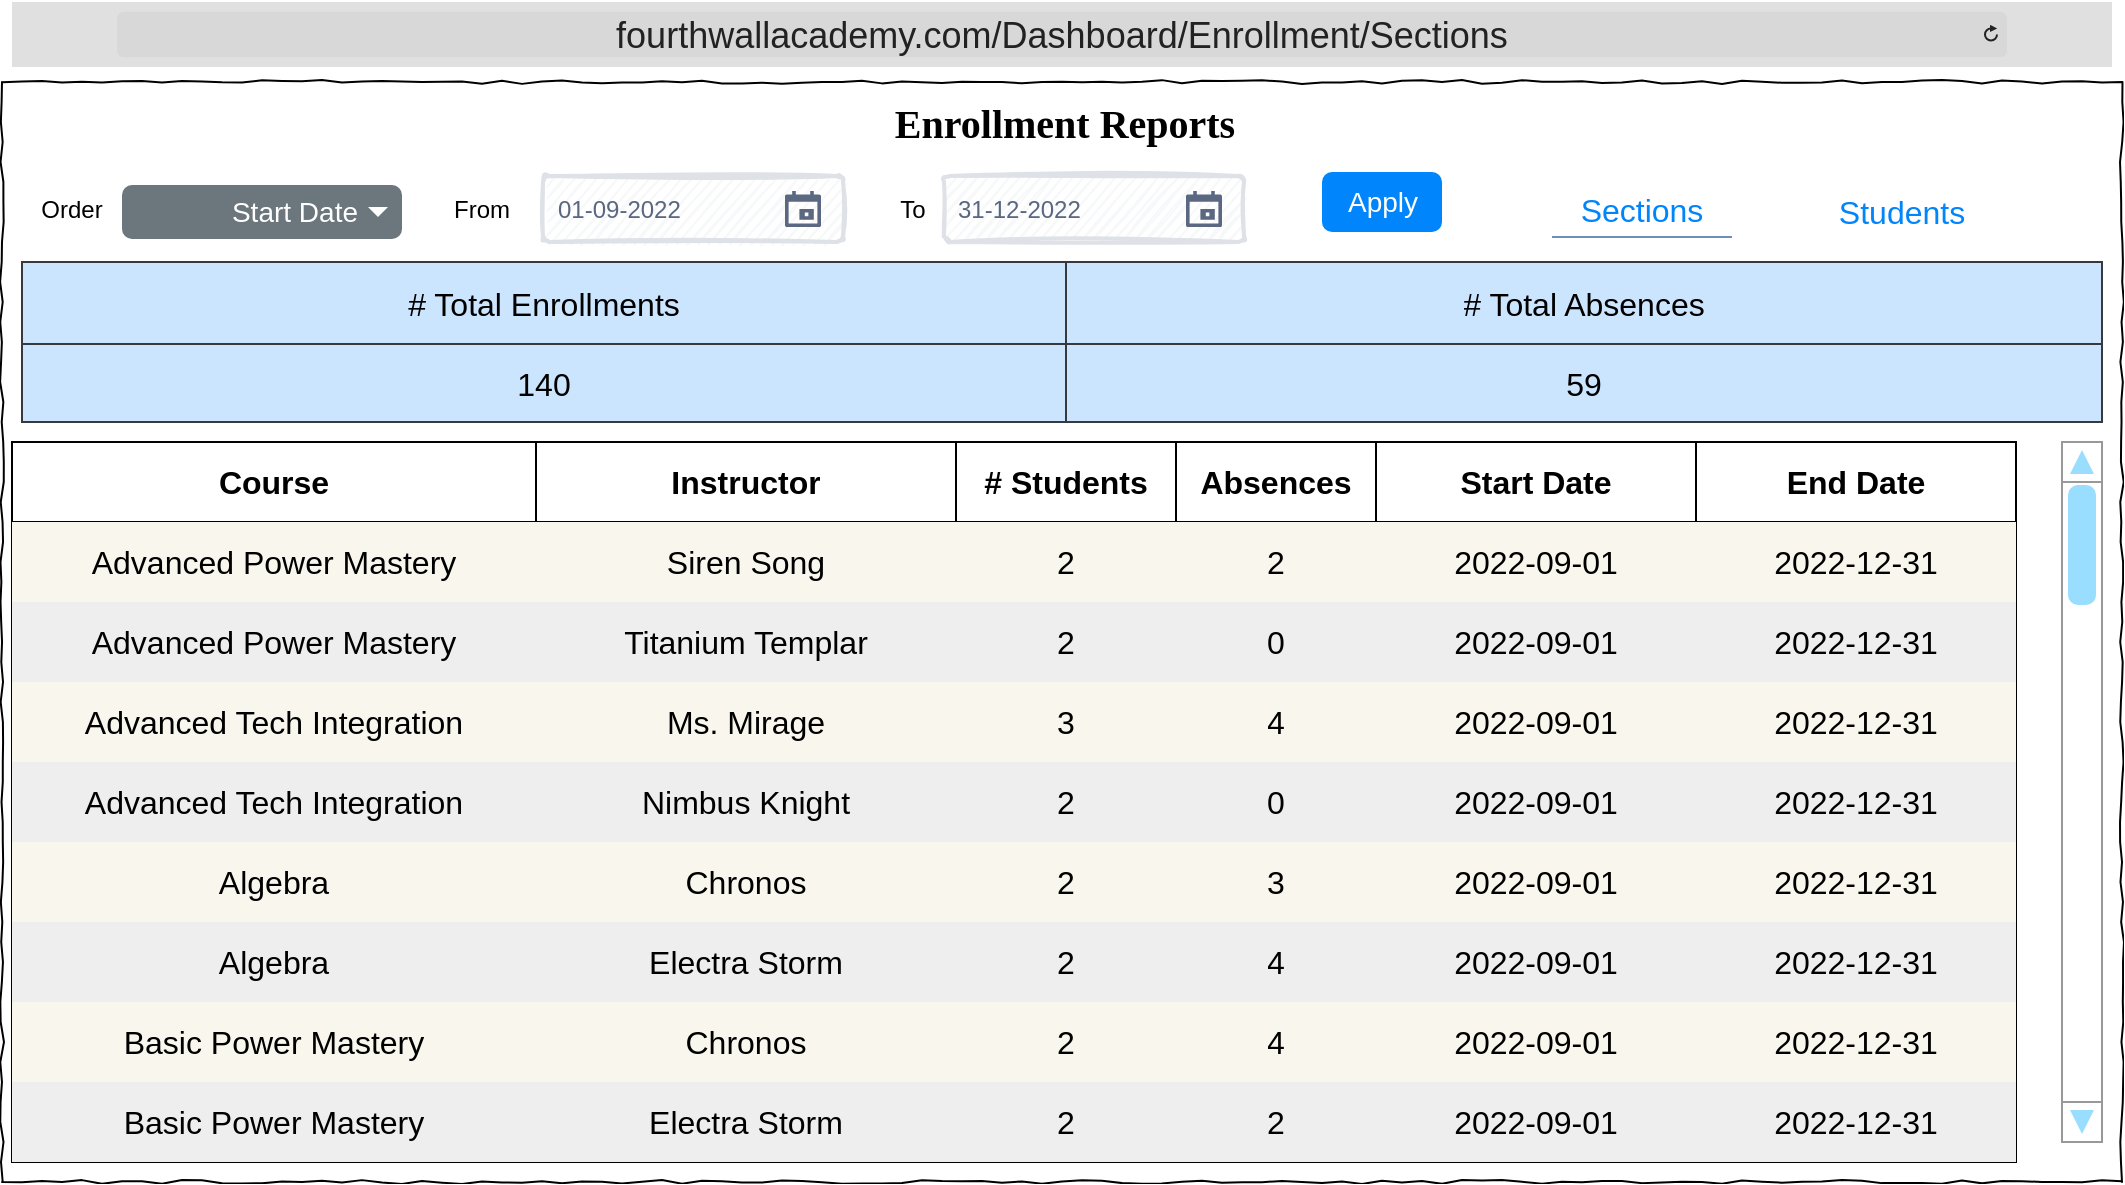 <mxfile version="26.0.2" pages="2">
  <diagram name="Page-1" id="03018318-947c-dd8e-b7a3-06fadd420f32">
    <mxGraphModel dx="3354" dy="1258" grid="1" gridSize="10" guides="1" tooltips="1" connect="1" arrows="1" fold="1" page="1" pageScale="1" pageWidth="1100" pageHeight="850" background="none" math="0" shadow="0">
      <root>
        <mxCell id="0" />
        <mxCell id="1" parent="0" />
        <mxCell id="677b7b8949515195-1" value="" style="whiteSpace=wrap;html=1;rounded=0;shadow=0;labelBackgroundColor=none;strokeColor=#000000;strokeWidth=1;fillColor=none;fontFamily=Verdana;fontSize=12;fontColor=#000000;align=center;comic=1;" parent="1" vertex="1">
          <mxGeometry x="20" y="50" width="1060" height="550" as="geometry" />
        </mxCell>
        <mxCell id="3aGJddo-5EH4ExrnTLLF-4" value="&lt;font face=&quot;Tahoma&quot; style=&quot;font-size: 20px;&quot;&gt;Enrollment Reports&lt;/font&gt;" style="text;strokeColor=none;fillColor=none;html=1;fontSize=24;fontStyle=1;verticalAlign=middle;align=center;" parent="1" vertex="1">
          <mxGeometry x="440.5" y="50" width="220" height="40" as="geometry" />
        </mxCell>
        <mxCell id="b_-qBEc8-tPpr0zeS2S6-1" value="&lt;font style=&quot;font-size: 18px;&quot;&gt;fourthwallacademy.com/Dashboard/Enrollment/Sections&lt;/font&gt;" style="html=1;strokeWidth=1;shadow=0;dashed=0;shape=mxgraph.ios7ui.url;fillColor=#e0e0e0;strokeColor=#c0c0c0;buttonText=;strokeColor2=#222222;fontColor=#222222;fontSize=8;spacingTop=2;align=center;whiteSpace=wrap;" parent="1" vertex="1">
          <mxGeometry x="25" y="10" width="1050" height="32.5" as="geometry" />
        </mxCell>
        <mxCell id="ZwHE_Ob0DUc1sspuv7PX-6" value="Apply" style="html=1;shadow=0;dashed=0;shape=mxgraph.bootstrap.rrect;rSize=5;fillColor=#0085FC;strokeColor=none;align=center;spacing=15;fontSize=14;fontColor=#ffffff;sketch=0;" parent="1" vertex="1">
          <mxGeometry x="680" y="95" width="60" height="30" as="geometry" />
        </mxCell>
        <mxCell id="ZwHE_Ob0DUc1sspuv7PX-15" value="Order" style="text;html=1;align=center;verticalAlign=middle;whiteSpace=wrap;rounded=0;" parent="1" vertex="1">
          <mxGeometry x="25" y="98.5" width="60" height="30" as="geometry" />
        </mxCell>
        <mxCell id="ZwHE_Ob0DUc1sspuv7PX-16" value="Start Date" style="html=1;shadow=0;dashed=0;shape=mxgraph.bootstrap.rrect;rSize=5;strokeColor=none;strokeWidth=1;fillColor=#6C767D;fontColor=#ffffff;whiteSpace=wrap;align=right;verticalAlign=middle;fontStyle=0;fontSize=14;spacingRight=20;" parent="1" vertex="1">
          <mxGeometry x="80" y="101.5" width="140" height="27" as="geometry" />
        </mxCell>
        <mxCell id="ZwHE_Ob0DUc1sspuv7PX-17" value="" style="shape=triangle;direction=south;fillColor=#ffffff;strokeColor=none;perimeter=none;" parent="ZwHE_Ob0DUc1sspuv7PX-16" vertex="1">
          <mxGeometry x="1" y="0.5" width="10" height="5" relative="1" as="geometry">
            <mxPoint x="-17" y="-2.5" as="offset" />
          </mxGeometry>
        </mxCell>
        <mxCell id="MvRHuvZ1edDw_HGWbF9z-1" value="" style="shape=table;startSize=0;container=1;collapsible=0;childLayout=tableLayout;fontSize=16;" parent="1" vertex="1">
          <mxGeometry x="25" y="230" width="1002" height="360" as="geometry" />
        </mxCell>
        <mxCell id="MvRHuvZ1edDw_HGWbF9z-2" value="" style="shape=tableRow;horizontal=0;startSize=0;swimlaneHead=0;swimlaneBody=0;strokeColor=inherit;top=0;left=0;bottom=0;right=0;collapsible=0;dropTarget=0;fillColor=none;points=[[0,0.5],[1,0.5]];portConstraint=eastwest;fontSize=16;" parent="MvRHuvZ1edDw_HGWbF9z-1" vertex="1">
          <mxGeometry width="1002" height="40" as="geometry" />
        </mxCell>
        <mxCell id="MvRHuvZ1edDw_HGWbF9z-3" value="&lt;b&gt;Course&lt;/b&gt;" style="shape=partialRectangle;html=1;whiteSpace=wrap;connectable=0;strokeColor=inherit;overflow=hidden;fillColor=none;top=0;left=0;bottom=0;right=0;pointerEvents=1;fontSize=16;" parent="MvRHuvZ1edDw_HGWbF9z-2" vertex="1">
          <mxGeometry width="262" height="40" as="geometry">
            <mxRectangle width="262" height="40" as="alternateBounds" />
          </mxGeometry>
        </mxCell>
        <mxCell id="MvRHuvZ1edDw_HGWbF9z-4" value="&lt;b&gt;Instructor&lt;/b&gt;" style="shape=partialRectangle;html=1;whiteSpace=wrap;connectable=0;strokeColor=inherit;overflow=hidden;fillColor=none;top=0;left=0;bottom=0;right=0;pointerEvents=1;fontSize=16;" parent="MvRHuvZ1edDw_HGWbF9z-2" vertex="1">
          <mxGeometry x="262" width="210" height="40" as="geometry">
            <mxRectangle width="210" height="40" as="alternateBounds" />
          </mxGeometry>
        </mxCell>
        <mxCell id="MvRHuvZ1edDw_HGWbF9z-5" value="&lt;b&gt;# Students&lt;/b&gt;" style="shape=partialRectangle;html=1;whiteSpace=wrap;connectable=0;strokeColor=inherit;overflow=hidden;fillColor=none;top=0;left=0;bottom=0;right=0;pointerEvents=1;fontSize=16;" parent="MvRHuvZ1edDw_HGWbF9z-2" vertex="1">
          <mxGeometry x="472" width="110" height="40" as="geometry">
            <mxRectangle width="110" height="40" as="alternateBounds" />
          </mxGeometry>
        </mxCell>
        <mxCell id="MvRHuvZ1edDw_HGWbF9z-14" value="&lt;b&gt;Absences&lt;/b&gt;" style="shape=partialRectangle;html=1;whiteSpace=wrap;connectable=0;strokeColor=inherit;overflow=hidden;fillColor=none;top=0;left=0;bottom=0;right=0;pointerEvents=1;fontSize=16;" parent="MvRHuvZ1edDw_HGWbF9z-2" vertex="1">
          <mxGeometry x="582" width="100" height="40" as="geometry">
            <mxRectangle width="100" height="40" as="alternateBounds" />
          </mxGeometry>
        </mxCell>
        <mxCell id="MvRHuvZ1edDw_HGWbF9z-17" value="&lt;b&gt;Start Date&lt;/b&gt;" style="shape=partialRectangle;html=1;whiteSpace=wrap;connectable=0;strokeColor=inherit;overflow=hidden;fillColor=none;top=0;left=0;bottom=0;right=0;pointerEvents=1;fontSize=16;" parent="MvRHuvZ1edDw_HGWbF9z-2" vertex="1">
          <mxGeometry x="682" width="160" height="40" as="geometry">
            <mxRectangle width="160" height="40" as="alternateBounds" />
          </mxGeometry>
        </mxCell>
        <mxCell id="MvRHuvZ1edDw_HGWbF9z-20" value="&lt;b&gt;End Date&lt;/b&gt;" style="shape=partialRectangle;html=1;whiteSpace=wrap;connectable=0;strokeColor=inherit;overflow=hidden;fillColor=none;top=0;left=0;bottom=0;right=0;pointerEvents=1;fontSize=16;" parent="MvRHuvZ1edDw_HGWbF9z-2" vertex="1">
          <mxGeometry x="842" width="160" height="40" as="geometry">
            <mxRectangle width="160" height="40" as="alternateBounds" />
          </mxGeometry>
        </mxCell>
        <mxCell id="MvRHuvZ1edDw_HGWbF9z-6" value="" style="shape=tableRow;horizontal=0;startSize=0;swimlaneHead=0;swimlaneBody=0;strokeColor=inherit;top=0;left=0;bottom=0;right=0;collapsible=0;dropTarget=0;fillColor=none;points=[[0,0.5],[1,0.5]];portConstraint=eastwest;fontSize=16;" parent="MvRHuvZ1edDw_HGWbF9z-1" vertex="1">
          <mxGeometry y="40" width="1002" height="40" as="geometry" />
        </mxCell>
        <mxCell id="MvRHuvZ1edDw_HGWbF9z-7" value="Advanced Power Mastery" style="shape=partialRectangle;html=1;whiteSpace=wrap;connectable=0;strokeColor=#36393d;overflow=hidden;fillColor=#f9f7ed;top=0;left=0;bottom=0;right=0;pointerEvents=1;fontSize=16;" parent="MvRHuvZ1edDw_HGWbF9z-6" vertex="1">
          <mxGeometry width="262" height="40" as="geometry">
            <mxRectangle width="262" height="40" as="alternateBounds" />
          </mxGeometry>
        </mxCell>
        <mxCell id="MvRHuvZ1edDw_HGWbF9z-8" value="Siren Song" style="shape=partialRectangle;html=1;whiteSpace=wrap;connectable=0;strokeColor=#36393d;overflow=hidden;fillColor=#f9f7ed;top=0;left=0;bottom=0;right=0;pointerEvents=1;fontSize=16;" parent="MvRHuvZ1edDw_HGWbF9z-6" vertex="1">
          <mxGeometry x="262" width="210" height="40" as="geometry">
            <mxRectangle width="210" height="40" as="alternateBounds" />
          </mxGeometry>
        </mxCell>
        <mxCell id="MvRHuvZ1edDw_HGWbF9z-9" value="2" style="shape=partialRectangle;html=1;whiteSpace=wrap;connectable=0;strokeColor=#36393d;overflow=hidden;fillColor=#f9f7ed;top=0;left=0;bottom=0;right=0;pointerEvents=1;fontSize=16;" parent="MvRHuvZ1edDw_HGWbF9z-6" vertex="1">
          <mxGeometry x="472" width="110" height="40" as="geometry">
            <mxRectangle width="110" height="40" as="alternateBounds" />
          </mxGeometry>
        </mxCell>
        <mxCell id="MvRHuvZ1edDw_HGWbF9z-15" value="2" style="shape=partialRectangle;html=1;whiteSpace=wrap;connectable=0;strokeColor=#36393d;overflow=hidden;fillColor=#f9f7ed;top=0;left=0;bottom=0;right=0;pointerEvents=1;fontSize=16;" parent="MvRHuvZ1edDw_HGWbF9z-6" vertex="1">
          <mxGeometry x="582" width="100" height="40" as="geometry">
            <mxRectangle width="100" height="40" as="alternateBounds" />
          </mxGeometry>
        </mxCell>
        <mxCell id="MvRHuvZ1edDw_HGWbF9z-18" value="2022-09-01" style="shape=partialRectangle;html=1;whiteSpace=wrap;connectable=0;strokeColor=#36393d;overflow=hidden;fillColor=#f9f7ed;top=0;left=0;bottom=0;right=0;pointerEvents=1;fontSize=16;" parent="MvRHuvZ1edDw_HGWbF9z-6" vertex="1">
          <mxGeometry x="682" width="160" height="40" as="geometry">
            <mxRectangle width="160" height="40" as="alternateBounds" />
          </mxGeometry>
        </mxCell>
        <mxCell id="MvRHuvZ1edDw_HGWbF9z-21" value="2022-12-31" style="shape=partialRectangle;html=1;whiteSpace=wrap;connectable=0;strokeColor=#36393d;overflow=hidden;fillColor=#f9f7ed;top=0;left=0;bottom=0;right=0;pointerEvents=1;fontSize=16;" parent="MvRHuvZ1edDw_HGWbF9z-6" vertex="1">
          <mxGeometry x="842" width="160" height="40" as="geometry">
            <mxRectangle width="160" height="40" as="alternateBounds" />
          </mxGeometry>
        </mxCell>
        <mxCell id="MvRHuvZ1edDw_HGWbF9z-51" style="shape=tableRow;horizontal=0;startSize=0;swimlaneHead=0;swimlaneBody=0;strokeColor=inherit;top=0;left=0;bottom=0;right=0;collapsible=0;dropTarget=0;fillColor=none;points=[[0,0.5],[1,0.5]];portConstraint=eastwest;fontSize=16;" parent="MvRHuvZ1edDw_HGWbF9z-1" vertex="1">
          <mxGeometry y="80" width="1002" height="40" as="geometry" />
        </mxCell>
        <mxCell id="MvRHuvZ1edDw_HGWbF9z-52" value="Advanced Power Mastery" style="shape=partialRectangle;html=1;whiteSpace=wrap;connectable=0;strokeColor=#36393d;overflow=hidden;fillColor=#eeeeee;top=0;left=0;bottom=0;right=0;pointerEvents=1;fontSize=16;" parent="MvRHuvZ1edDw_HGWbF9z-51" vertex="1">
          <mxGeometry width="262" height="40" as="geometry">
            <mxRectangle width="262" height="40" as="alternateBounds" />
          </mxGeometry>
        </mxCell>
        <mxCell id="MvRHuvZ1edDw_HGWbF9z-53" value="Titanium Templar" style="shape=partialRectangle;html=1;whiteSpace=wrap;connectable=0;strokeColor=#36393d;overflow=hidden;fillColor=#eeeeee;top=0;left=0;bottom=0;right=0;pointerEvents=1;fontSize=16;" parent="MvRHuvZ1edDw_HGWbF9z-51" vertex="1">
          <mxGeometry x="262" width="210" height="40" as="geometry">
            <mxRectangle width="210" height="40" as="alternateBounds" />
          </mxGeometry>
        </mxCell>
        <mxCell id="MvRHuvZ1edDw_HGWbF9z-54" value="2" style="shape=partialRectangle;html=1;whiteSpace=wrap;connectable=0;strokeColor=#36393d;overflow=hidden;fillColor=#eeeeee;top=0;left=0;bottom=0;right=0;pointerEvents=1;fontSize=16;" parent="MvRHuvZ1edDw_HGWbF9z-51" vertex="1">
          <mxGeometry x="472" width="110" height="40" as="geometry">
            <mxRectangle width="110" height="40" as="alternateBounds" />
          </mxGeometry>
        </mxCell>
        <mxCell id="MvRHuvZ1edDw_HGWbF9z-55" value="0" style="shape=partialRectangle;html=1;whiteSpace=wrap;connectable=0;strokeColor=#36393d;overflow=hidden;fillColor=#eeeeee;top=0;left=0;bottom=0;right=0;pointerEvents=1;fontSize=16;" parent="MvRHuvZ1edDw_HGWbF9z-51" vertex="1">
          <mxGeometry x="582" width="100" height="40" as="geometry">
            <mxRectangle width="100" height="40" as="alternateBounds" />
          </mxGeometry>
        </mxCell>
        <mxCell id="MvRHuvZ1edDw_HGWbF9z-56" value="2022-09-01" style="shape=partialRectangle;html=1;whiteSpace=wrap;connectable=0;strokeColor=#36393d;overflow=hidden;fillColor=#eeeeee;top=0;left=0;bottom=0;right=0;pointerEvents=1;fontSize=16;" parent="MvRHuvZ1edDw_HGWbF9z-51" vertex="1">
          <mxGeometry x="682" width="160" height="40" as="geometry">
            <mxRectangle width="160" height="40" as="alternateBounds" />
          </mxGeometry>
        </mxCell>
        <mxCell id="MvRHuvZ1edDw_HGWbF9z-57" value="2022-12-31" style="shape=partialRectangle;html=1;whiteSpace=wrap;connectable=0;strokeColor=#36393d;overflow=hidden;fillColor=#eeeeee;top=0;left=0;bottom=0;right=0;pointerEvents=1;fontSize=16;" parent="MvRHuvZ1edDw_HGWbF9z-51" vertex="1">
          <mxGeometry x="842" width="160" height="40" as="geometry">
            <mxRectangle width="160" height="40" as="alternateBounds" />
          </mxGeometry>
        </mxCell>
        <mxCell id="MvRHuvZ1edDw_HGWbF9z-44" style="shape=tableRow;horizontal=0;startSize=0;swimlaneHead=0;swimlaneBody=0;strokeColor=inherit;top=0;left=0;bottom=0;right=0;collapsible=0;dropTarget=0;fillColor=none;points=[[0,0.5],[1,0.5]];portConstraint=eastwest;fontSize=16;" parent="MvRHuvZ1edDw_HGWbF9z-1" vertex="1">
          <mxGeometry y="120" width="1002" height="40" as="geometry" />
        </mxCell>
        <mxCell id="MvRHuvZ1edDw_HGWbF9z-45" value="Advanced Tech Integration" style="shape=partialRectangle;html=1;whiteSpace=wrap;connectable=0;strokeColor=#36393d;overflow=hidden;fillColor=#f9f7ed;top=0;left=0;bottom=0;right=0;pointerEvents=1;fontSize=16;" parent="MvRHuvZ1edDw_HGWbF9z-44" vertex="1">
          <mxGeometry width="262" height="40" as="geometry">
            <mxRectangle width="262" height="40" as="alternateBounds" />
          </mxGeometry>
        </mxCell>
        <mxCell id="MvRHuvZ1edDw_HGWbF9z-46" value="Ms. Mirage" style="shape=partialRectangle;html=1;whiteSpace=wrap;connectable=0;strokeColor=#36393d;overflow=hidden;fillColor=#f9f7ed;top=0;left=0;bottom=0;right=0;pointerEvents=1;fontSize=16;" parent="MvRHuvZ1edDw_HGWbF9z-44" vertex="1">
          <mxGeometry x="262" width="210" height="40" as="geometry">
            <mxRectangle width="210" height="40" as="alternateBounds" />
          </mxGeometry>
        </mxCell>
        <mxCell id="MvRHuvZ1edDw_HGWbF9z-47" value="3" style="shape=partialRectangle;html=1;whiteSpace=wrap;connectable=0;strokeColor=#36393d;overflow=hidden;fillColor=#f9f7ed;top=0;left=0;bottom=0;right=0;pointerEvents=1;fontSize=16;" parent="MvRHuvZ1edDw_HGWbF9z-44" vertex="1">
          <mxGeometry x="472" width="110" height="40" as="geometry">
            <mxRectangle width="110" height="40" as="alternateBounds" />
          </mxGeometry>
        </mxCell>
        <mxCell id="MvRHuvZ1edDw_HGWbF9z-48" value="4" style="shape=partialRectangle;html=1;whiteSpace=wrap;connectable=0;strokeColor=#36393d;overflow=hidden;fillColor=#f9f7ed;top=0;left=0;bottom=0;right=0;pointerEvents=1;fontSize=16;" parent="MvRHuvZ1edDw_HGWbF9z-44" vertex="1">
          <mxGeometry x="582" width="100" height="40" as="geometry">
            <mxRectangle width="100" height="40" as="alternateBounds" />
          </mxGeometry>
        </mxCell>
        <mxCell id="MvRHuvZ1edDw_HGWbF9z-49" value="2022-09-01" style="shape=partialRectangle;html=1;whiteSpace=wrap;connectable=0;strokeColor=#36393d;overflow=hidden;fillColor=#f9f7ed;top=0;left=0;bottom=0;right=0;pointerEvents=1;fontSize=16;" parent="MvRHuvZ1edDw_HGWbF9z-44" vertex="1">
          <mxGeometry x="682" width="160" height="40" as="geometry">
            <mxRectangle width="160" height="40" as="alternateBounds" />
          </mxGeometry>
        </mxCell>
        <mxCell id="MvRHuvZ1edDw_HGWbF9z-50" value="2022-12-31" style="shape=partialRectangle;html=1;whiteSpace=wrap;connectable=0;strokeColor=#36393d;overflow=hidden;fillColor=#f9f7ed;top=0;left=0;bottom=0;right=0;pointerEvents=1;fontSize=16;" parent="MvRHuvZ1edDw_HGWbF9z-44" vertex="1">
          <mxGeometry x="842" width="160" height="40" as="geometry">
            <mxRectangle width="160" height="40" as="alternateBounds" />
          </mxGeometry>
        </mxCell>
        <mxCell id="MvRHuvZ1edDw_HGWbF9z-37" style="shape=tableRow;horizontal=0;startSize=0;swimlaneHead=0;swimlaneBody=0;strokeColor=inherit;top=0;left=0;bottom=0;right=0;collapsible=0;dropTarget=0;fillColor=none;points=[[0,0.5],[1,0.5]];portConstraint=eastwest;fontSize=16;" parent="MvRHuvZ1edDw_HGWbF9z-1" vertex="1">
          <mxGeometry y="160" width="1002" height="40" as="geometry" />
        </mxCell>
        <mxCell id="MvRHuvZ1edDw_HGWbF9z-38" value="Advanced Tech Integration" style="shape=partialRectangle;html=1;whiteSpace=wrap;connectable=0;strokeColor=#36393d;overflow=hidden;fillColor=#eeeeee;top=0;left=0;bottom=0;right=0;pointerEvents=1;fontSize=16;" parent="MvRHuvZ1edDw_HGWbF9z-37" vertex="1">
          <mxGeometry width="262" height="40" as="geometry">
            <mxRectangle width="262" height="40" as="alternateBounds" />
          </mxGeometry>
        </mxCell>
        <mxCell id="MvRHuvZ1edDw_HGWbF9z-39" value="Nimbus Knight" style="shape=partialRectangle;html=1;whiteSpace=wrap;connectable=0;strokeColor=#36393d;overflow=hidden;fillColor=#eeeeee;top=0;left=0;bottom=0;right=0;pointerEvents=1;fontSize=16;" parent="MvRHuvZ1edDw_HGWbF9z-37" vertex="1">
          <mxGeometry x="262" width="210" height="40" as="geometry">
            <mxRectangle width="210" height="40" as="alternateBounds" />
          </mxGeometry>
        </mxCell>
        <mxCell id="MvRHuvZ1edDw_HGWbF9z-40" value="2" style="shape=partialRectangle;html=1;whiteSpace=wrap;connectable=0;strokeColor=#36393d;overflow=hidden;fillColor=#eeeeee;top=0;left=0;bottom=0;right=0;pointerEvents=1;fontSize=16;" parent="MvRHuvZ1edDw_HGWbF9z-37" vertex="1">
          <mxGeometry x="472" width="110" height="40" as="geometry">
            <mxRectangle width="110" height="40" as="alternateBounds" />
          </mxGeometry>
        </mxCell>
        <mxCell id="MvRHuvZ1edDw_HGWbF9z-41" value="0" style="shape=partialRectangle;html=1;whiteSpace=wrap;connectable=0;strokeColor=#36393d;overflow=hidden;fillColor=#eeeeee;top=0;left=0;bottom=0;right=0;pointerEvents=1;fontSize=16;" parent="MvRHuvZ1edDw_HGWbF9z-37" vertex="1">
          <mxGeometry x="582" width="100" height="40" as="geometry">
            <mxRectangle width="100" height="40" as="alternateBounds" />
          </mxGeometry>
        </mxCell>
        <mxCell id="MvRHuvZ1edDw_HGWbF9z-42" value="2022-09-01" style="shape=partialRectangle;html=1;whiteSpace=wrap;connectable=0;strokeColor=#36393d;overflow=hidden;fillColor=#eeeeee;top=0;left=0;bottom=0;right=0;pointerEvents=1;fontSize=16;" parent="MvRHuvZ1edDw_HGWbF9z-37" vertex="1">
          <mxGeometry x="682" width="160" height="40" as="geometry">
            <mxRectangle width="160" height="40" as="alternateBounds" />
          </mxGeometry>
        </mxCell>
        <mxCell id="MvRHuvZ1edDw_HGWbF9z-43" value="2022-12-31" style="shape=partialRectangle;html=1;whiteSpace=wrap;connectable=0;strokeColor=#36393d;overflow=hidden;fillColor=#eeeeee;top=0;left=0;bottom=0;right=0;pointerEvents=1;fontSize=16;" parent="MvRHuvZ1edDw_HGWbF9z-37" vertex="1">
          <mxGeometry x="842" width="160" height="40" as="geometry">
            <mxRectangle width="160" height="40" as="alternateBounds" />
          </mxGeometry>
        </mxCell>
        <mxCell id="MvRHuvZ1edDw_HGWbF9z-30" style="shape=tableRow;horizontal=0;startSize=0;swimlaneHead=0;swimlaneBody=0;strokeColor=inherit;top=0;left=0;bottom=0;right=0;collapsible=0;dropTarget=0;fillColor=none;points=[[0,0.5],[1,0.5]];portConstraint=eastwest;fontSize=16;" parent="MvRHuvZ1edDw_HGWbF9z-1" vertex="1">
          <mxGeometry y="200" width="1002" height="40" as="geometry" />
        </mxCell>
        <mxCell id="MvRHuvZ1edDw_HGWbF9z-31" value="Algebra" style="shape=partialRectangle;html=1;whiteSpace=wrap;connectable=0;strokeColor=#36393d;overflow=hidden;fillColor=#f9f7ed;top=0;left=0;bottom=0;right=0;pointerEvents=1;fontSize=16;" parent="MvRHuvZ1edDw_HGWbF9z-30" vertex="1">
          <mxGeometry width="262" height="40" as="geometry">
            <mxRectangle width="262" height="40" as="alternateBounds" />
          </mxGeometry>
        </mxCell>
        <mxCell id="MvRHuvZ1edDw_HGWbF9z-32" value="Chronos" style="shape=partialRectangle;html=1;whiteSpace=wrap;connectable=0;strokeColor=#36393d;overflow=hidden;fillColor=#f9f7ed;top=0;left=0;bottom=0;right=0;pointerEvents=1;fontSize=16;" parent="MvRHuvZ1edDw_HGWbF9z-30" vertex="1">
          <mxGeometry x="262" width="210" height="40" as="geometry">
            <mxRectangle width="210" height="40" as="alternateBounds" />
          </mxGeometry>
        </mxCell>
        <mxCell id="MvRHuvZ1edDw_HGWbF9z-33" value="2" style="shape=partialRectangle;html=1;whiteSpace=wrap;connectable=0;strokeColor=#36393d;overflow=hidden;fillColor=#f9f7ed;top=0;left=0;bottom=0;right=0;pointerEvents=1;fontSize=16;" parent="MvRHuvZ1edDw_HGWbF9z-30" vertex="1">
          <mxGeometry x="472" width="110" height="40" as="geometry">
            <mxRectangle width="110" height="40" as="alternateBounds" />
          </mxGeometry>
        </mxCell>
        <mxCell id="MvRHuvZ1edDw_HGWbF9z-34" value="3" style="shape=partialRectangle;html=1;whiteSpace=wrap;connectable=0;strokeColor=#36393d;overflow=hidden;fillColor=#f9f7ed;top=0;left=0;bottom=0;right=0;pointerEvents=1;fontSize=16;" parent="MvRHuvZ1edDw_HGWbF9z-30" vertex="1">
          <mxGeometry x="582" width="100" height="40" as="geometry">
            <mxRectangle width="100" height="40" as="alternateBounds" />
          </mxGeometry>
        </mxCell>
        <mxCell id="MvRHuvZ1edDw_HGWbF9z-35" value="2022-09-01" style="shape=partialRectangle;html=1;whiteSpace=wrap;connectable=0;strokeColor=#36393d;overflow=hidden;fillColor=#f9f7ed;top=0;left=0;bottom=0;right=0;pointerEvents=1;fontSize=16;" parent="MvRHuvZ1edDw_HGWbF9z-30" vertex="1">
          <mxGeometry x="682" width="160" height="40" as="geometry">
            <mxRectangle width="160" height="40" as="alternateBounds" />
          </mxGeometry>
        </mxCell>
        <mxCell id="MvRHuvZ1edDw_HGWbF9z-36" value="2022-12-31" style="shape=partialRectangle;html=1;whiteSpace=wrap;connectable=0;strokeColor=#36393d;overflow=hidden;fillColor=#f9f7ed;top=0;left=0;bottom=0;right=0;pointerEvents=1;fontSize=16;" parent="MvRHuvZ1edDw_HGWbF9z-30" vertex="1">
          <mxGeometry x="842" width="160" height="40" as="geometry">
            <mxRectangle width="160" height="40" as="alternateBounds" />
          </mxGeometry>
        </mxCell>
        <mxCell id="MvRHuvZ1edDw_HGWbF9z-23" style="shape=tableRow;horizontal=0;startSize=0;swimlaneHead=0;swimlaneBody=0;strokeColor=inherit;top=0;left=0;bottom=0;right=0;collapsible=0;dropTarget=0;fillColor=none;points=[[0,0.5],[1,0.5]];portConstraint=eastwest;fontSize=16;" parent="MvRHuvZ1edDw_HGWbF9z-1" vertex="1">
          <mxGeometry y="240" width="1002" height="40" as="geometry" />
        </mxCell>
        <mxCell id="MvRHuvZ1edDw_HGWbF9z-24" value="Algebra" style="shape=partialRectangle;html=1;whiteSpace=wrap;connectable=0;strokeColor=#36393d;overflow=hidden;fillColor=#eeeeee;top=0;left=0;bottom=0;right=0;pointerEvents=1;fontSize=16;" parent="MvRHuvZ1edDw_HGWbF9z-23" vertex="1">
          <mxGeometry width="262" height="40" as="geometry">
            <mxRectangle width="262" height="40" as="alternateBounds" />
          </mxGeometry>
        </mxCell>
        <mxCell id="MvRHuvZ1edDw_HGWbF9z-25" value="Electra Storm" style="shape=partialRectangle;html=1;whiteSpace=wrap;connectable=0;strokeColor=#36393d;overflow=hidden;fillColor=#eeeeee;top=0;left=0;bottom=0;right=0;pointerEvents=1;fontSize=16;" parent="MvRHuvZ1edDw_HGWbF9z-23" vertex="1">
          <mxGeometry x="262" width="210" height="40" as="geometry">
            <mxRectangle width="210" height="40" as="alternateBounds" />
          </mxGeometry>
        </mxCell>
        <mxCell id="MvRHuvZ1edDw_HGWbF9z-26" value="2" style="shape=partialRectangle;html=1;whiteSpace=wrap;connectable=0;strokeColor=#36393d;overflow=hidden;fillColor=#eeeeee;top=0;left=0;bottom=0;right=0;pointerEvents=1;fontSize=16;" parent="MvRHuvZ1edDw_HGWbF9z-23" vertex="1">
          <mxGeometry x="472" width="110" height="40" as="geometry">
            <mxRectangle width="110" height="40" as="alternateBounds" />
          </mxGeometry>
        </mxCell>
        <mxCell id="MvRHuvZ1edDw_HGWbF9z-27" value="4" style="shape=partialRectangle;html=1;whiteSpace=wrap;connectable=0;strokeColor=#36393d;overflow=hidden;fillColor=#eeeeee;top=0;left=0;bottom=0;right=0;pointerEvents=1;fontSize=16;" parent="MvRHuvZ1edDw_HGWbF9z-23" vertex="1">
          <mxGeometry x="582" width="100" height="40" as="geometry">
            <mxRectangle width="100" height="40" as="alternateBounds" />
          </mxGeometry>
        </mxCell>
        <mxCell id="MvRHuvZ1edDw_HGWbF9z-28" value="2022-09-01" style="shape=partialRectangle;html=1;whiteSpace=wrap;connectable=0;strokeColor=#36393d;overflow=hidden;fillColor=#eeeeee;top=0;left=0;bottom=0;right=0;pointerEvents=1;fontSize=16;" parent="MvRHuvZ1edDw_HGWbF9z-23" vertex="1">
          <mxGeometry x="682" width="160" height="40" as="geometry">
            <mxRectangle width="160" height="40" as="alternateBounds" />
          </mxGeometry>
        </mxCell>
        <mxCell id="MvRHuvZ1edDw_HGWbF9z-29" value="2022-12-31" style="shape=partialRectangle;html=1;whiteSpace=wrap;connectable=0;strokeColor=#36393d;overflow=hidden;fillColor=#eeeeee;top=0;left=0;bottom=0;right=0;pointerEvents=1;fontSize=16;" parent="MvRHuvZ1edDw_HGWbF9z-23" vertex="1">
          <mxGeometry x="842" width="160" height="40" as="geometry">
            <mxRectangle width="160" height="40" as="alternateBounds" />
          </mxGeometry>
        </mxCell>
        <mxCell id="MvRHuvZ1edDw_HGWbF9z-10" value="" style="shape=tableRow;horizontal=0;startSize=0;swimlaneHead=0;swimlaneBody=0;strokeColor=inherit;top=0;left=0;bottom=0;right=0;collapsible=0;dropTarget=0;fillColor=none;points=[[0,0.5],[1,0.5]];portConstraint=eastwest;fontSize=16;" parent="MvRHuvZ1edDw_HGWbF9z-1" vertex="1">
          <mxGeometry y="280" width="1002" height="40" as="geometry" />
        </mxCell>
        <mxCell id="MvRHuvZ1edDw_HGWbF9z-11" value="Basic Power Mastery" style="shape=partialRectangle;html=1;whiteSpace=wrap;connectable=0;strokeColor=#36393d;overflow=hidden;fillColor=#f9f7ed;top=0;left=0;bottom=0;right=0;pointerEvents=1;fontSize=16;" parent="MvRHuvZ1edDw_HGWbF9z-10" vertex="1">
          <mxGeometry width="262" height="40" as="geometry">
            <mxRectangle width="262" height="40" as="alternateBounds" />
          </mxGeometry>
        </mxCell>
        <mxCell id="MvRHuvZ1edDw_HGWbF9z-12" value="Chronos" style="shape=partialRectangle;html=1;whiteSpace=wrap;connectable=0;strokeColor=#36393d;overflow=hidden;fillColor=#f9f7ed;top=0;left=0;bottom=0;right=0;pointerEvents=1;fontSize=16;" parent="MvRHuvZ1edDw_HGWbF9z-10" vertex="1">
          <mxGeometry x="262" width="210" height="40" as="geometry">
            <mxRectangle width="210" height="40" as="alternateBounds" />
          </mxGeometry>
        </mxCell>
        <mxCell id="MvRHuvZ1edDw_HGWbF9z-13" value="2" style="shape=partialRectangle;html=1;whiteSpace=wrap;connectable=0;strokeColor=#36393d;overflow=hidden;fillColor=#f9f7ed;top=0;left=0;bottom=0;right=0;pointerEvents=1;fontSize=16;" parent="MvRHuvZ1edDw_HGWbF9z-10" vertex="1">
          <mxGeometry x="472" width="110" height="40" as="geometry">
            <mxRectangle width="110" height="40" as="alternateBounds" />
          </mxGeometry>
        </mxCell>
        <mxCell id="MvRHuvZ1edDw_HGWbF9z-16" value="4" style="shape=partialRectangle;html=1;whiteSpace=wrap;connectable=0;strokeColor=#36393d;overflow=hidden;fillColor=#f9f7ed;top=0;left=0;bottom=0;right=0;pointerEvents=1;fontSize=16;" parent="MvRHuvZ1edDw_HGWbF9z-10" vertex="1">
          <mxGeometry x="582" width="100" height="40" as="geometry">
            <mxRectangle width="100" height="40" as="alternateBounds" />
          </mxGeometry>
        </mxCell>
        <mxCell id="MvRHuvZ1edDw_HGWbF9z-19" value="2022-09-01" style="shape=partialRectangle;html=1;whiteSpace=wrap;connectable=0;strokeColor=#36393d;overflow=hidden;fillColor=#f9f7ed;top=0;left=0;bottom=0;right=0;pointerEvents=1;fontSize=16;" parent="MvRHuvZ1edDw_HGWbF9z-10" vertex="1">
          <mxGeometry x="682" width="160" height="40" as="geometry">
            <mxRectangle width="160" height="40" as="alternateBounds" />
          </mxGeometry>
        </mxCell>
        <mxCell id="MvRHuvZ1edDw_HGWbF9z-22" value="2022-12-31" style="shape=partialRectangle;html=1;whiteSpace=wrap;connectable=0;strokeColor=#36393d;overflow=hidden;fillColor=#f9f7ed;top=0;left=0;bottom=0;right=0;pointerEvents=1;fontSize=16;" parent="MvRHuvZ1edDw_HGWbF9z-10" vertex="1">
          <mxGeometry x="842" width="160" height="40" as="geometry">
            <mxRectangle width="160" height="40" as="alternateBounds" />
          </mxGeometry>
        </mxCell>
        <mxCell id="MvRHuvZ1edDw_HGWbF9z-60" style="shape=tableRow;horizontal=0;startSize=0;swimlaneHead=0;swimlaneBody=0;strokeColor=inherit;top=0;left=0;bottom=0;right=0;collapsible=0;dropTarget=0;fillColor=none;points=[[0,0.5],[1,0.5]];portConstraint=eastwest;fontSize=16;" parent="MvRHuvZ1edDw_HGWbF9z-1" vertex="1">
          <mxGeometry y="320" width="1002" height="40" as="geometry" />
        </mxCell>
        <mxCell id="MvRHuvZ1edDw_HGWbF9z-61" value="Basic Power Mastery" style="shape=partialRectangle;html=1;whiteSpace=wrap;connectable=0;strokeColor=#36393d;overflow=hidden;fillColor=#eeeeee;top=0;left=0;bottom=0;right=0;pointerEvents=1;fontSize=16;" parent="MvRHuvZ1edDw_HGWbF9z-60" vertex="1">
          <mxGeometry width="262" height="40" as="geometry">
            <mxRectangle width="262" height="40" as="alternateBounds" />
          </mxGeometry>
        </mxCell>
        <mxCell id="MvRHuvZ1edDw_HGWbF9z-62" value="Electra Storm" style="shape=partialRectangle;html=1;whiteSpace=wrap;connectable=0;strokeColor=#36393d;overflow=hidden;fillColor=#eeeeee;top=0;left=0;bottom=0;right=0;pointerEvents=1;fontSize=16;" parent="MvRHuvZ1edDw_HGWbF9z-60" vertex="1">
          <mxGeometry x="262" width="210" height="40" as="geometry">
            <mxRectangle width="210" height="40" as="alternateBounds" />
          </mxGeometry>
        </mxCell>
        <mxCell id="MvRHuvZ1edDw_HGWbF9z-63" value="2" style="shape=partialRectangle;html=1;whiteSpace=wrap;connectable=0;strokeColor=#36393d;overflow=hidden;fillColor=#eeeeee;top=0;left=0;bottom=0;right=0;pointerEvents=1;fontSize=16;" parent="MvRHuvZ1edDw_HGWbF9z-60" vertex="1">
          <mxGeometry x="472" width="110" height="40" as="geometry">
            <mxRectangle width="110" height="40" as="alternateBounds" />
          </mxGeometry>
        </mxCell>
        <mxCell id="MvRHuvZ1edDw_HGWbF9z-64" value="2" style="shape=partialRectangle;html=1;whiteSpace=wrap;connectable=0;strokeColor=#36393d;overflow=hidden;fillColor=#eeeeee;top=0;left=0;bottom=0;right=0;pointerEvents=1;fontSize=16;" parent="MvRHuvZ1edDw_HGWbF9z-60" vertex="1">
          <mxGeometry x="582" width="100" height="40" as="geometry">
            <mxRectangle width="100" height="40" as="alternateBounds" />
          </mxGeometry>
        </mxCell>
        <mxCell id="MvRHuvZ1edDw_HGWbF9z-65" value="2022-09-01" style="shape=partialRectangle;html=1;whiteSpace=wrap;connectable=0;strokeColor=#36393d;overflow=hidden;fillColor=#eeeeee;top=0;left=0;bottom=0;right=0;pointerEvents=1;fontSize=16;" parent="MvRHuvZ1edDw_HGWbF9z-60" vertex="1">
          <mxGeometry x="682" width="160" height="40" as="geometry">
            <mxRectangle width="160" height="40" as="alternateBounds" />
          </mxGeometry>
        </mxCell>
        <mxCell id="MvRHuvZ1edDw_HGWbF9z-66" value="2022-12-31" style="shape=partialRectangle;html=1;whiteSpace=wrap;connectable=0;strokeColor=#36393d;overflow=hidden;fillColor=#eeeeee;top=0;left=0;bottom=0;right=0;pointerEvents=1;fontSize=16;" parent="MvRHuvZ1edDw_HGWbF9z-60" vertex="1">
          <mxGeometry x="842" width="160" height="40" as="geometry">
            <mxRectangle width="160" height="40" as="alternateBounds" />
          </mxGeometry>
        </mxCell>
        <mxCell id="MvRHuvZ1edDw_HGWbF9z-59" value="" style="verticalLabelPosition=bottom;shadow=0;dashed=0;align=center;html=1;verticalAlign=top;strokeWidth=1;shape=mxgraph.mockup.navigation.scrollBar;strokeColor=#999999;barPos=99.394;fillColor2=#99ddff;strokeColor2=none;direction=north;" parent="1" vertex="1">
          <mxGeometry x="1050" y="230" width="20" height="350" as="geometry" />
        </mxCell>
        <mxCell id="DG9_N7Wq513RqgrVGhmh-1" value="Sections" style="html=1;shadow=0;dashed=0;shape=mxgraph.bootstrap.rrect;rSize=5;strokeColor=none;strokeWidth=1;fillColor=none;fontColor=#0085FC;whiteSpace=wrap;align=center;verticalAlign=middle;spacingLeft=0;fontStyle=0;fontSize=16;spacing=5;" parent="1" vertex="1">
          <mxGeometry x="800" y="93.5" width="80" height="40" as="geometry" />
        </mxCell>
        <mxCell id="DG9_N7Wq513RqgrVGhmh-2" value="Students" style="html=1;shadow=0;dashed=0;shape=mxgraph.bootstrap.rrect;rSize=5;strokeColor=none;strokeWidth=1;fillColor=none;fontColor=#0085FC;whiteSpace=wrap;align=center;verticalAlign=middle;spacingLeft=0;fontStyle=0;fontSize=16;spacing=5;" parent="1" vertex="1">
          <mxGeometry x="930" y="95" width="80" height="40" as="geometry" />
        </mxCell>
        <mxCell id="DG9_N7Wq513RqgrVGhmh-3" value="" style="endArrow=none;html=1;rounded=0;fillColor=#dae8fc;strokeColor=#6c8ebf;gradientColor=#7ea6e0;" parent="1" edge="1">
          <mxGeometry width="50" height="50" relative="1" as="geometry">
            <mxPoint x="795" y="127.5" as="sourcePoint" />
            <mxPoint x="885" y="127.5" as="targetPoint" />
          </mxGeometry>
        </mxCell>
        <mxCell id="DG9_N7Wq513RqgrVGhmh-5" value="&lt;font face=&quot;Helvetica&quot;&gt;01-09-2022&lt;/font&gt;" style="rounded=1;arcSize=9;fillColor=#F7F8F9;align=left;spacingLeft=5;strokeColor=#DEE1E6;html=1;strokeWidth=2;fontColor=#596780;fontSize=12;sketch=1;hachureGap=4;pointerEvents=0;fontFamily=Architects Daughter;fontSource=https%3A%2F%2Ffonts.googleapis.com%2Fcss%3Ffamily%3DArchitects%2BDaughter;" parent="1" vertex="1">
          <mxGeometry x="290.5" y="97" width="150" height="33" as="geometry" />
        </mxCell>
        <mxCell id="DG9_N7Wq513RqgrVGhmh-6" value="" style="shape=mxgraph.gmdl.calendar;fillColor=#5A6881;strokeColor=none;sketch=0;hachureGap=4;pointerEvents=0;fontFamily=Architects Daughter;fontSource=https%3A%2F%2Ffonts.googleapis.com%2Fcss%3Ffamily%3DArchitects%2BDaughter;fontSize=20;" parent="DG9_N7Wq513RqgrVGhmh-5" vertex="1">
          <mxGeometry x="1" y="0.5" width="18" height="18" relative="1" as="geometry">
            <mxPoint x="-29" y="-9" as="offset" />
          </mxGeometry>
        </mxCell>
        <mxCell id="DG9_N7Wq513RqgrVGhmh-7" value="From" style="text;html=1;align=center;verticalAlign=middle;whiteSpace=wrap;rounded=0;" parent="1" vertex="1">
          <mxGeometry x="230" y="98.5" width="60" height="30" as="geometry" />
        </mxCell>
        <mxCell id="DG9_N7Wq513RqgrVGhmh-8" value="To" style="text;html=1;align=center;verticalAlign=middle;whiteSpace=wrap;rounded=0;" parent="1" vertex="1">
          <mxGeometry x="460" y="98.5" width="30.5" height="30" as="geometry" />
        </mxCell>
        <mxCell id="DG9_N7Wq513RqgrVGhmh-9" value="&lt;font face=&quot;Helvetica&quot;&gt;31-12-2022&lt;/font&gt;" style="rounded=1;arcSize=9;fillColor=#F7F8F9;align=left;spacingLeft=5;strokeColor=#DEE1E6;html=1;strokeWidth=2;fontColor=#596780;fontSize=12;sketch=1;hachureGap=4;pointerEvents=0;fontFamily=Architects Daughter;fontSource=https%3A%2F%2Ffonts.googleapis.com%2Fcss%3Ffamily%3DArchitects%2BDaughter;" parent="1" vertex="1">
          <mxGeometry x="491" y="97" width="150" height="33" as="geometry" />
        </mxCell>
        <mxCell id="DG9_N7Wq513RqgrVGhmh-10" value="" style="shape=mxgraph.gmdl.calendar;fillColor=#5A6881;strokeColor=none;sketch=0;hachureGap=4;pointerEvents=0;fontFamily=Architects Daughter;fontSource=https%3A%2F%2Ffonts.googleapis.com%2Fcss%3Ffamily%3DArchitects%2BDaughter;fontSize=20;" parent="DG9_N7Wq513RqgrVGhmh-9" vertex="1">
          <mxGeometry x="1" y="0.5" width="18" height="18" relative="1" as="geometry">
            <mxPoint x="-29" y="-9" as="offset" />
          </mxGeometry>
        </mxCell>
        <mxCell id="6R6NeyUt-byFIt6EE1LK-1" value="" style="shape=table;startSize=0;container=1;collapsible=0;childLayout=tableLayout;fontSize=16;fillColor=#cce5ff;strokeColor=#36393d;" parent="1" vertex="1">
          <mxGeometry x="30" y="140" width="1040" height="80" as="geometry" />
        </mxCell>
        <mxCell id="6R6NeyUt-byFIt6EE1LK-2" value="" style="shape=tableRow;horizontal=0;startSize=0;swimlaneHead=0;swimlaneBody=0;strokeColor=inherit;top=0;left=0;bottom=0;right=0;collapsible=0;dropTarget=0;fillColor=none;points=[[0,0.5],[1,0.5]];portConstraint=eastwest;fontSize=16;" parent="6R6NeyUt-byFIt6EE1LK-1" vertex="1">
          <mxGeometry width="1040" height="41" as="geometry" />
        </mxCell>
        <mxCell id="6R6NeyUt-byFIt6EE1LK-3" value="# Total Enrollments" style="shape=partialRectangle;html=1;whiteSpace=wrap;connectable=0;strokeColor=inherit;overflow=hidden;fillColor=none;top=0;left=0;bottom=0;right=0;pointerEvents=1;fontSize=16;" parent="6R6NeyUt-byFIt6EE1LK-2" vertex="1">
          <mxGeometry width="522" height="41" as="geometry">
            <mxRectangle width="522" height="41" as="alternateBounds" />
          </mxGeometry>
        </mxCell>
        <mxCell id="6R6NeyUt-byFIt6EE1LK-4" value="# Total Absences" style="shape=partialRectangle;html=1;whiteSpace=wrap;connectable=0;strokeColor=inherit;overflow=hidden;fillColor=none;top=0;left=0;bottom=0;right=0;pointerEvents=1;fontSize=16;" parent="6R6NeyUt-byFIt6EE1LK-2" vertex="1">
          <mxGeometry x="522" width="518" height="41" as="geometry">
            <mxRectangle width="518" height="41" as="alternateBounds" />
          </mxGeometry>
        </mxCell>
        <mxCell id="6R6NeyUt-byFIt6EE1LK-6" value="" style="shape=tableRow;horizontal=0;startSize=0;swimlaneHead=0;swimlaneBody=0;strokeColor=inherit;top=0;left=0;bottom=0;right=0;collapsible=0;dropTarget=0;fillColor=none;points=[[0,0.5],[1,0.5]];portConstraint=eastwest;fontSize=16;" parent="6R6NeyUt-byFIt6EE1LK-1" vertex="1">
          <mxGeometry y="41" width="1040" height="39" as="geometry" />
        </mxCell>
        <mxCell id="6R6NeyUt-byFIt6EE1LK-7" value="140" style="shape=partialRectangle;html=1;whiteSpace=wrap;connectable=0;strokeColor=inherit;overflow=hidden;fillColor=none;top=0;left=0;bottom=0;right=0;pointerEvents=1;fontSize=16;" parent="6R6NeyUt-byFIt6EE1LK-6" vertex="1">
          <mxGeometry width="522" height="39" as="geometry">
            <mxRectangle width="522" height="39" as="alternateBounds" />
          </mxGeometry>
        </mxCell>
        <mxCell id="6R6NeyUt-byFIt6EE1LK-8" value="59" style="shape=partialRectangle;html=1;whiteSpace=wrap;connectable=0;strokeColor=inherit;overflow=hidden;fillColor=none;top=0;left=0;bottom=0;right=0;pointerEvents=1;fontSize=16;" parent="6R6NeyUt-byFIt6EE1LK-6" vertex="1">
          <mxGeometry x="522" width="518" height="39" as="geometry">
            <mxRectangle width="518" height="39" as="alternateBounds" />
          </mxGeometry>
        </mxCell>
      </root>
    </mxGraphModel>
  </diagram>
  <diagram id="MWmU_02_vFNEeT5P8D5L" name="Seite-2">
    <mxGraphModel dx="3354" dy="1258" grid="1" gridSize="10" guides="1" tooltips="1" connect="1" arrows="1" fold="1" page="1" pageScale="1" pageWidth="827" pageHeight="1169" math="0" shadow="0">
      <root>
        <mxCell id="0" />
        <mxCell id="1" parent="0" />
      </root>
    </mxGraphModel>
  </diagram>
</mxfile>
